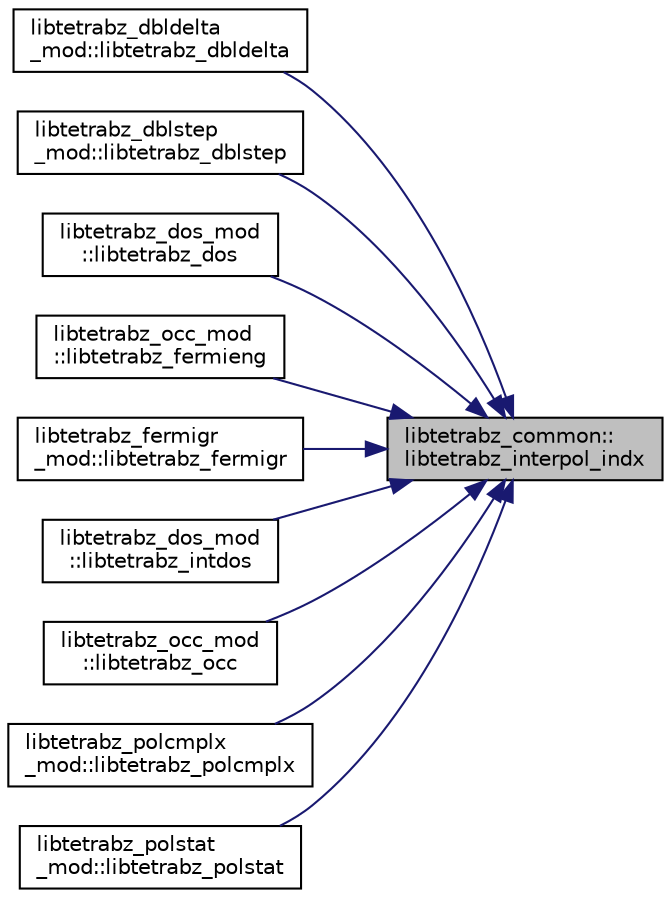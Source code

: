 digraph "libtetrabz_common::libtetrabz_interpol_indx"
{
 // LATEX_PDF_SIZE
  edge [fontname="Helvetica",fontsize="10",labelfontname="Helvetica",labelfontsize="10"];
  node [fontname="Helvetica",fontsize="10",shape=record];
  rankdir="RL";
  Node1 [label="libtetrabz_common::\llibtetrabz_interpol_indx",height=0.2,width=0.4,color="black", fillcolor="grey75", style="filled", fontcolor="black",tooltip=" "];
  Node1 -> Node2 [dir="back",color="midnightblue",fontsize="10",style="solid",fontname="Helvetica"];
  Node2 [label="libtetrabz_dbldelta\l_mod::libtetrabz_dbldelta",height=0.2,width=0.4,color="black", fillcolor="white", style="filled",URL="$namespacelibtetrabz__dbldelta__mod.html#a39497cb566e75ffe9b0969a7f39ab6d0",tooltip=" "];
  Node1 -> Node3 [dir="back",color="midnightblue",fontsize="10",style="solid",fontname="Helvetica"];
  Node3 [label="libtetrabz_dblstep\l_mod::libtetrabz_dblstep",height=0.2,width=0.4,color="black", fillcolor="white", style="filled",URL="$namespacelibtetrabz__dblstep__mod.html#ae4c3431466029e777cabbe5d87bea666",tooltip=" "];
  Node1 -> Node4 [dir="back",color="midnightblue",fontsize="10",style="solid",fontname="Helvetica"];
  Node4 [label="libtetrabz_dos_mod\l::libtetrabz_dos",height=0.2,width=0.4,color="black", fillcolor="white", style="filled",URL="$namespacelibtetrabz__dos__mod.html#addb2ff4ca41802364a279d3401ae67a0",tooltip=" "];
  Node1 -> Node5 [dir="back",color="midnightblue",fontsize="10",style="solid",fontname="Helvetica"];
  Node5 [label="libtetrabz_occ_mod\l::libtetrabz_fermieng",height=0.2,width=0.4,color="black", fillcolor="white", style="filled",URL="$namespacelibtetrabz__occ__mod.html#aeb69990ce38bebc9d586961aa6b84901",tooltip=" "];
  Node1 -> Node6 [dir="back",color="midnightblue",fontsize="10",style="solid",fontname="Helvetica"];
  Node6 [label="libtetrabz_fermigr\l_mod::libtetrabz_fermigr",height=0.2,width=0.4,color="black", fillcolor="white", style="filled",URL="$namespacelibtetrabz__fermigr__mod.html#a6736ccb707472d31ccbaef4b800cdd3d",tooltip=" "];
  Node1 -> Node7 [dir="back",color="midnightblue",fontsize="10",style="solid",fontname="Helvetica"];
  Node7 [label="libtetrabz_dos_mod\l::libtetrabz_intdos",height=0.2,width=0.4,color="black", fillcolor="white", style="filled",URL="$namespacelibtetrabz__dos__mod.html#a8ebc626872ca6fd6175ce41862d79ea7",tooltip=" "];
  Node1 -> Node8 [dir="back",color="midnightblue",fontsize="10",style="solid",fontname="Helvetica"];
  Node8 [label="libtetrabz_occ_mod\l::libtetrabz_occ",height=0.2,width=0.4,color="black", fillcolor="white", style="filled",URL="$namespacelibtetrabz__occ__mod.html#ae747edfc1a99e2e7dcf03f068a7e1fd6",tooltip=" "];
  Node1 -> Node9 [dir="back",color="midnightblue",fontsize="10",style="solid",fontname="Helvetica"];
  Node9 [label="libtetrabz_polcmplx\l_mod::libtetrabz_polcmplx",height=0.2,width=0.4,color="black", fillcolor="white", style="filled",URL="$namespacelibtetrabz__polcmplx__mod.html#a73bf8fbec1f14bacdd14c57df3fb1498",tooltip=" "];
  Node1 -> Node10 [dir="back",color="midnightblue",fontsize="10",style="solid",fontname="Helvetica"];
  Node10 [label="libtetrabz_polstat\l_mod::libtetrabz_polstat",height=0.2,width=0.4,color="black", fillcolor="white", style="filled",URL="$namespacelibtetrabz__polstat__mod.html#ada89fb60bd1a147ddd57d1fe71404b30",tooltip=" "];
}
